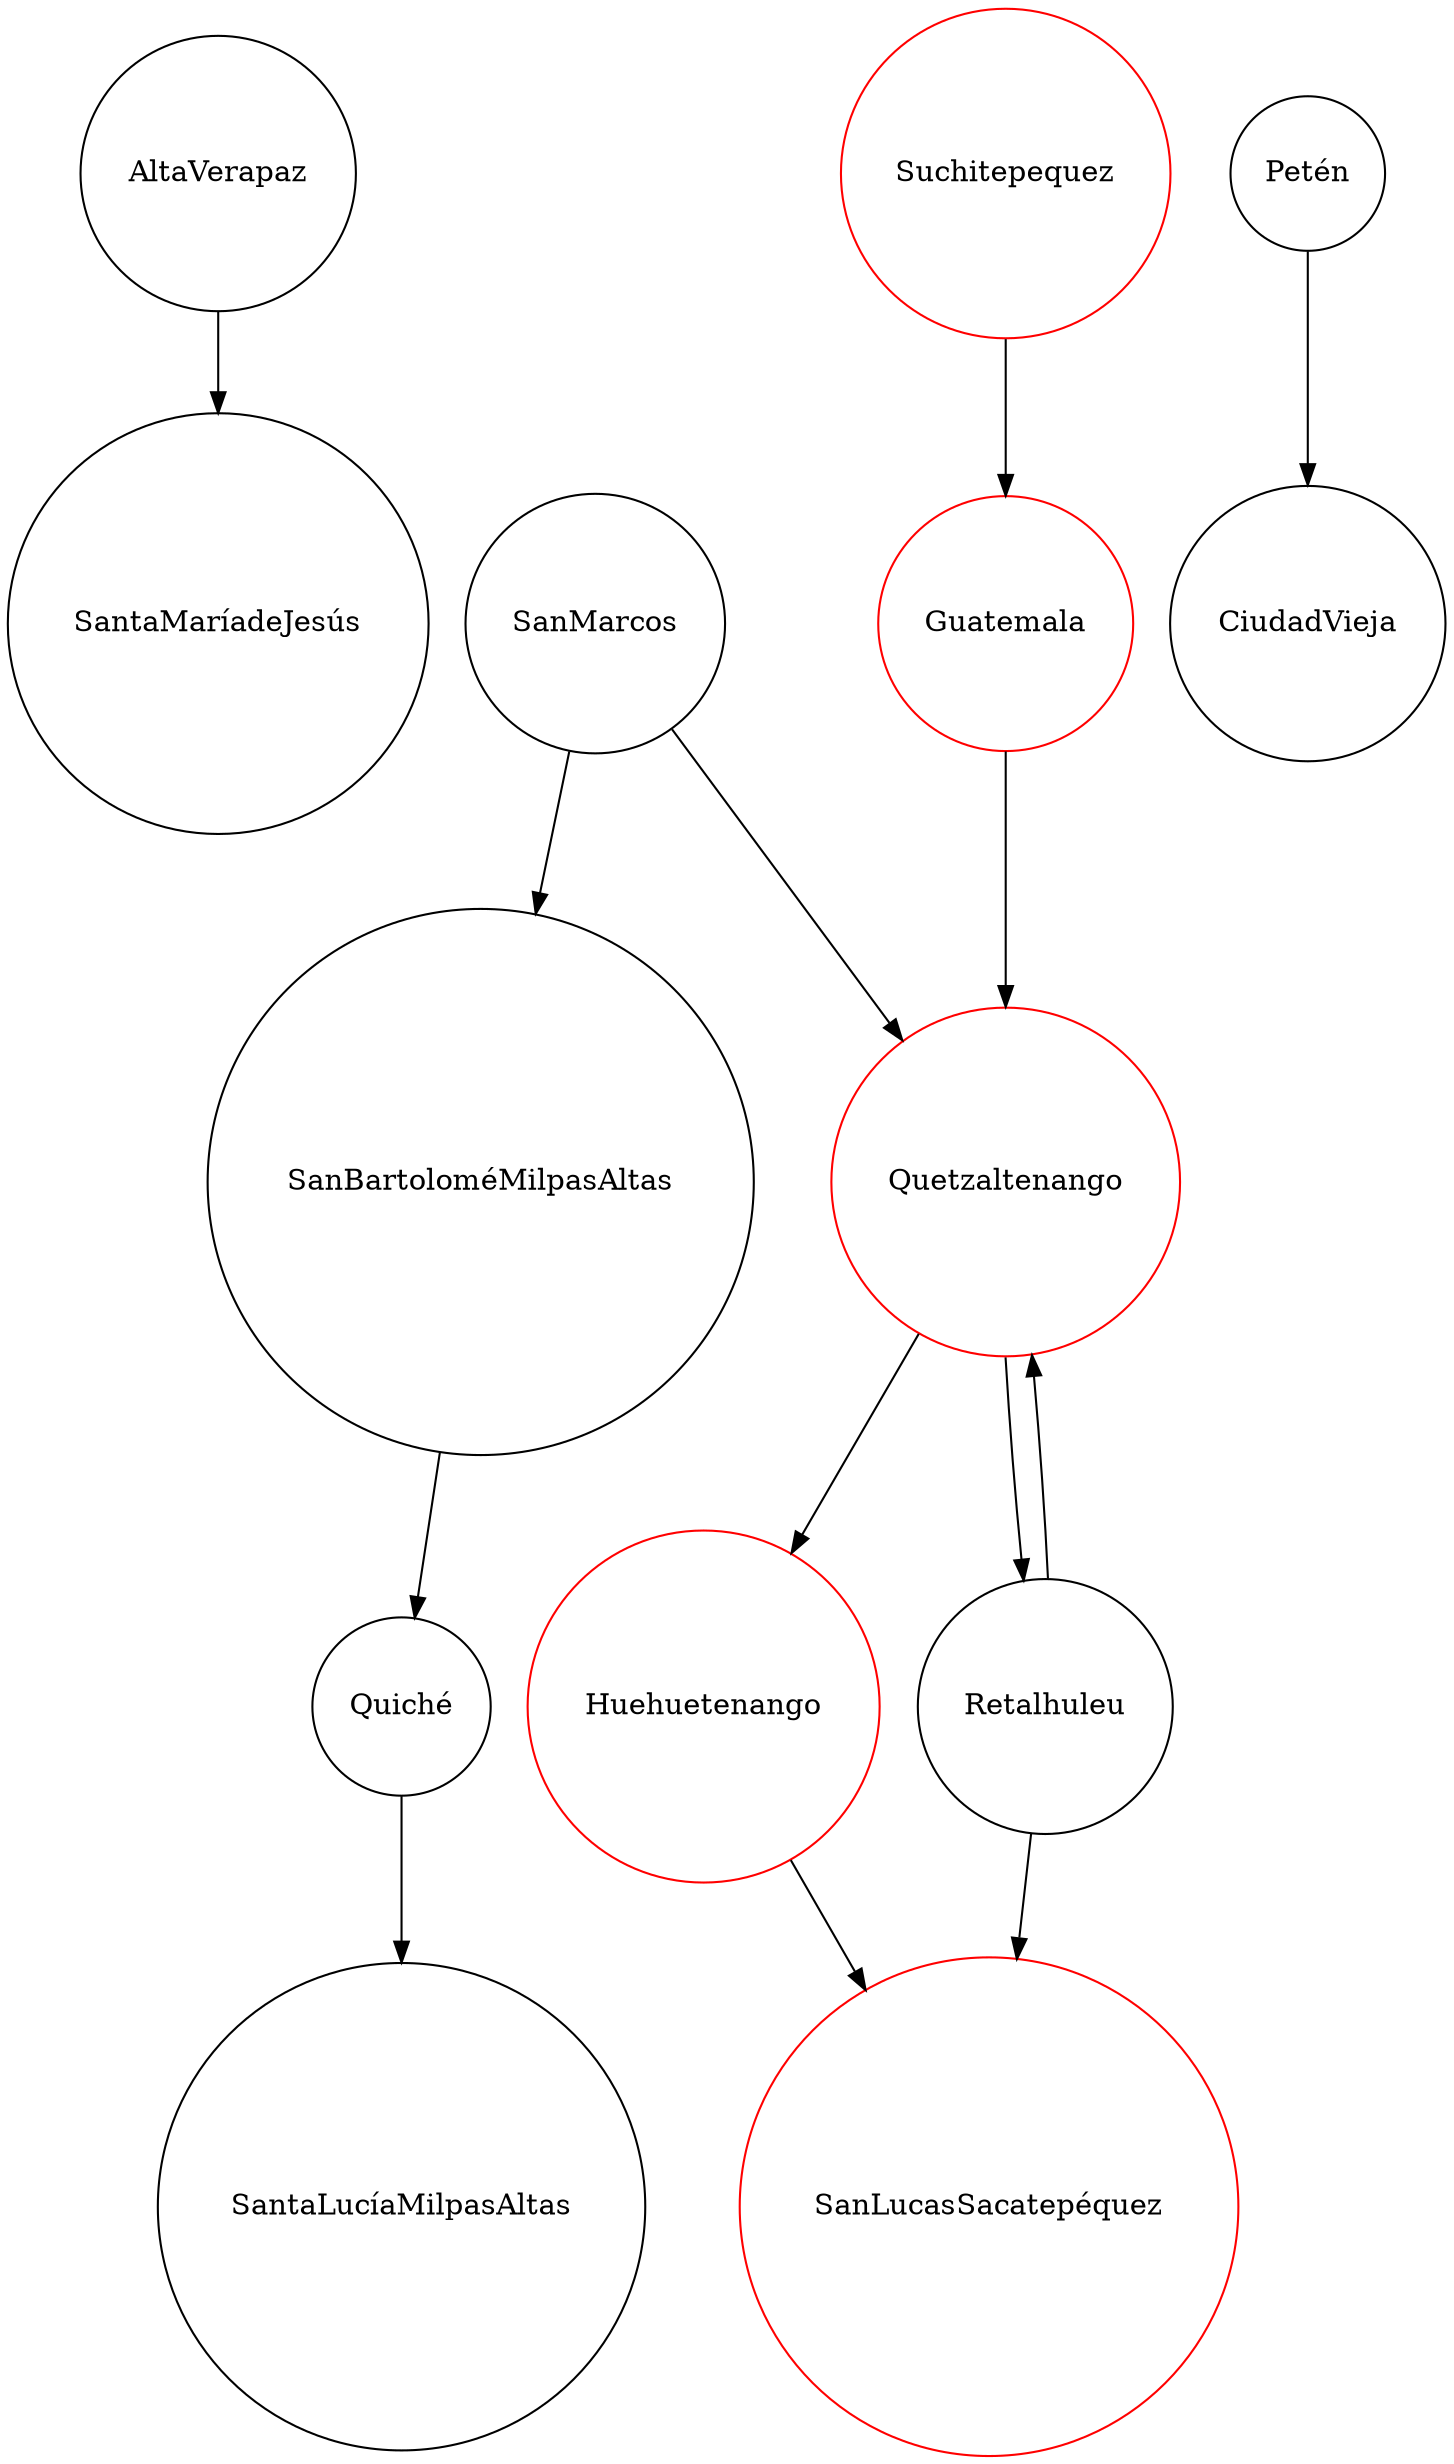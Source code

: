 digraph Grafo {
    size="60"
		node [shape = circle];
AltaVerapaz->SantaMaríadeJesús;
SantaLucíaMilpasAltas;
Quiché->SantaLucíaMilpasAltas;
SanLucasSacatepéquez;
Huehuetenango->SanLucasSacatepéquez;
SanBartoloméMilpasAltas->Quiché;
Guatemala->Quetzaltenango;
SanMarcos->Quetzaltenango ,SanBartoloméMilpasAltas;
Retalhuleu->Quetzaltenango ,SanLucasSacatepéquez;
Quetzaltenango->Huehuetenango ,Retalhuleu;
CiudadVieja;
Petén->CiudadVieja;
SantaMaríadeJesús;
Suchitepequez->Guatemala;
Suchitepequez,Guatemala,Quetzaltenango,Huehuetenango,SanLucasSacatepéquez[color=red]
}